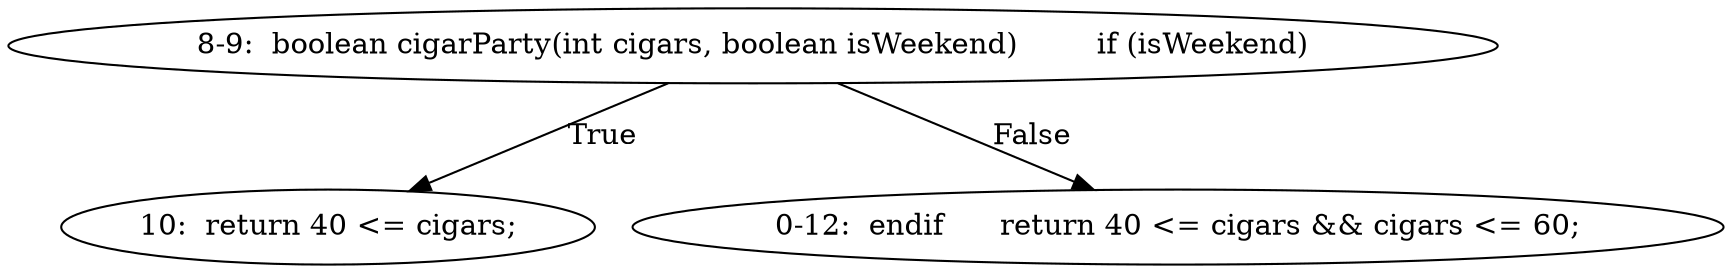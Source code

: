 digraph result_test { 
// graph-vertices
  a1  [label="8-9:  boolean cigarParty(int cigars, boolean isWeekend)	if (isWeekend)"]; 
  2  [label="10:  return 40 <= cigars;"]; 
  a2  [label="0-12:  endif	return 40 <= cigars && cigars <= 60;"]; 
// graph-edges
  a1 -> 2  [label="True"]; 
  a1 -> a2  [label="False"]; 
}
